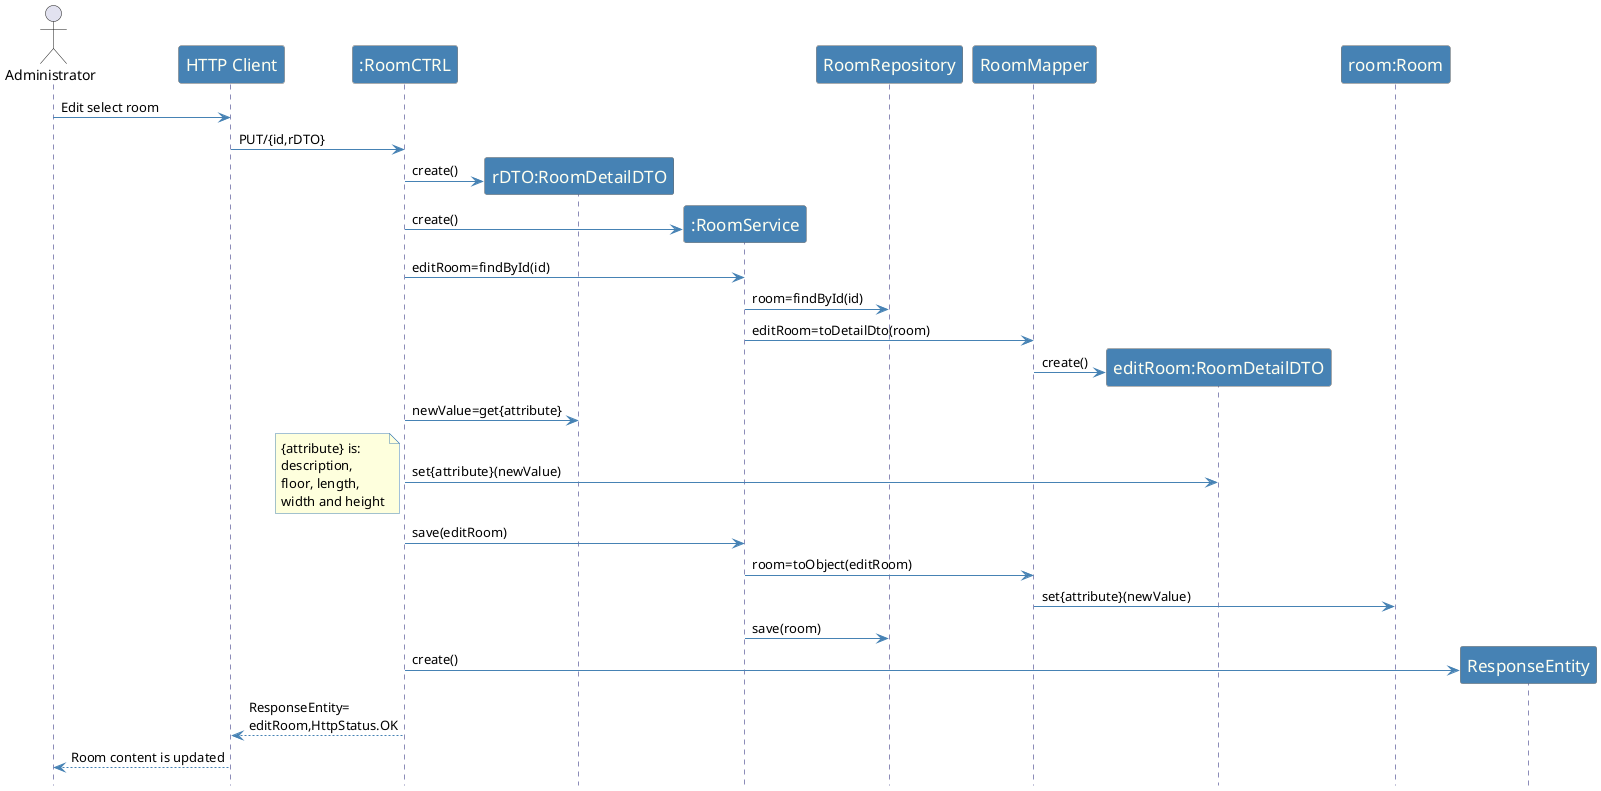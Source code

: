 @startuml
hidefootbox

actor Administrator

skinparam sequence {
	ArrowColor SteelBlue
	ActorBorderColor Dimgray
	LifeLineBorderColor MidnightBlue
	LifeLineBackgroundColor #A9DCDF

	ParticipantBorderColor Dimgray
	ParticipantBackgroundColor SteelBlue
	ParticipantFontName Calibri Bold
	ParticipantFontSize 17
	ParticipantFontColor Ivory

	ActorBackgroundColor SteelBlue
	ActorFontColor MidnightBlue
	ActorFontSize 17
	ActorFontName Aapex
}

skinparam note {
BorderColor SteelBlue
}

Administrator -> "HTTP Client": Edit select room
"HTTP Client" -> ":RoomCTRL":  PUT/{id,rDTO}
create "rDTO:RoomDetailDTO"
":RoomCTRL" -> "rDTO:RoomDetailDTO": create()
create ":RoomService"
":RoomCTRL" -> ":RoomService": create()
":RoomCTRL" -> ":RoomService": editRoom=findById(id)
":RoomService" -> RoomRepository: room=findById(id)
":RoomService" -> RoomMapper: editRoom=toDetailDto(room)
create "editRoom:RoomDetailDTO"
RoomMapper -> "editRoom:RoomDetailDTO": create()
":RoomCTRL" -> "rDTO:RoomDetailDTO": newValue=get{attribute}
":RoomCTRL"  -> "editRoom:RoomDetailDTO": set{attribute}(newValue)

note left
{attribute} is:
description,
floor, length,
width and height
    end note
":RoomCTRL" -> ":RoomService": save(editRoom)
":RoomService" -> RoomMapper: room=toObject(editRoom)
RoomMapper -> "room:Room": set{attribute}(newValue)

":RoomService" -> RoomRepository: save(room)
create ResponseEntity
":RoomCTRL" -> ResponseEntity: create()

"HTTP Client" <-- ":RoomCTRL": ResponseEntity=\neditRoom,HttpStatus.OK
Administrator <-- "HTTP Client": Room content is updated

@enduml